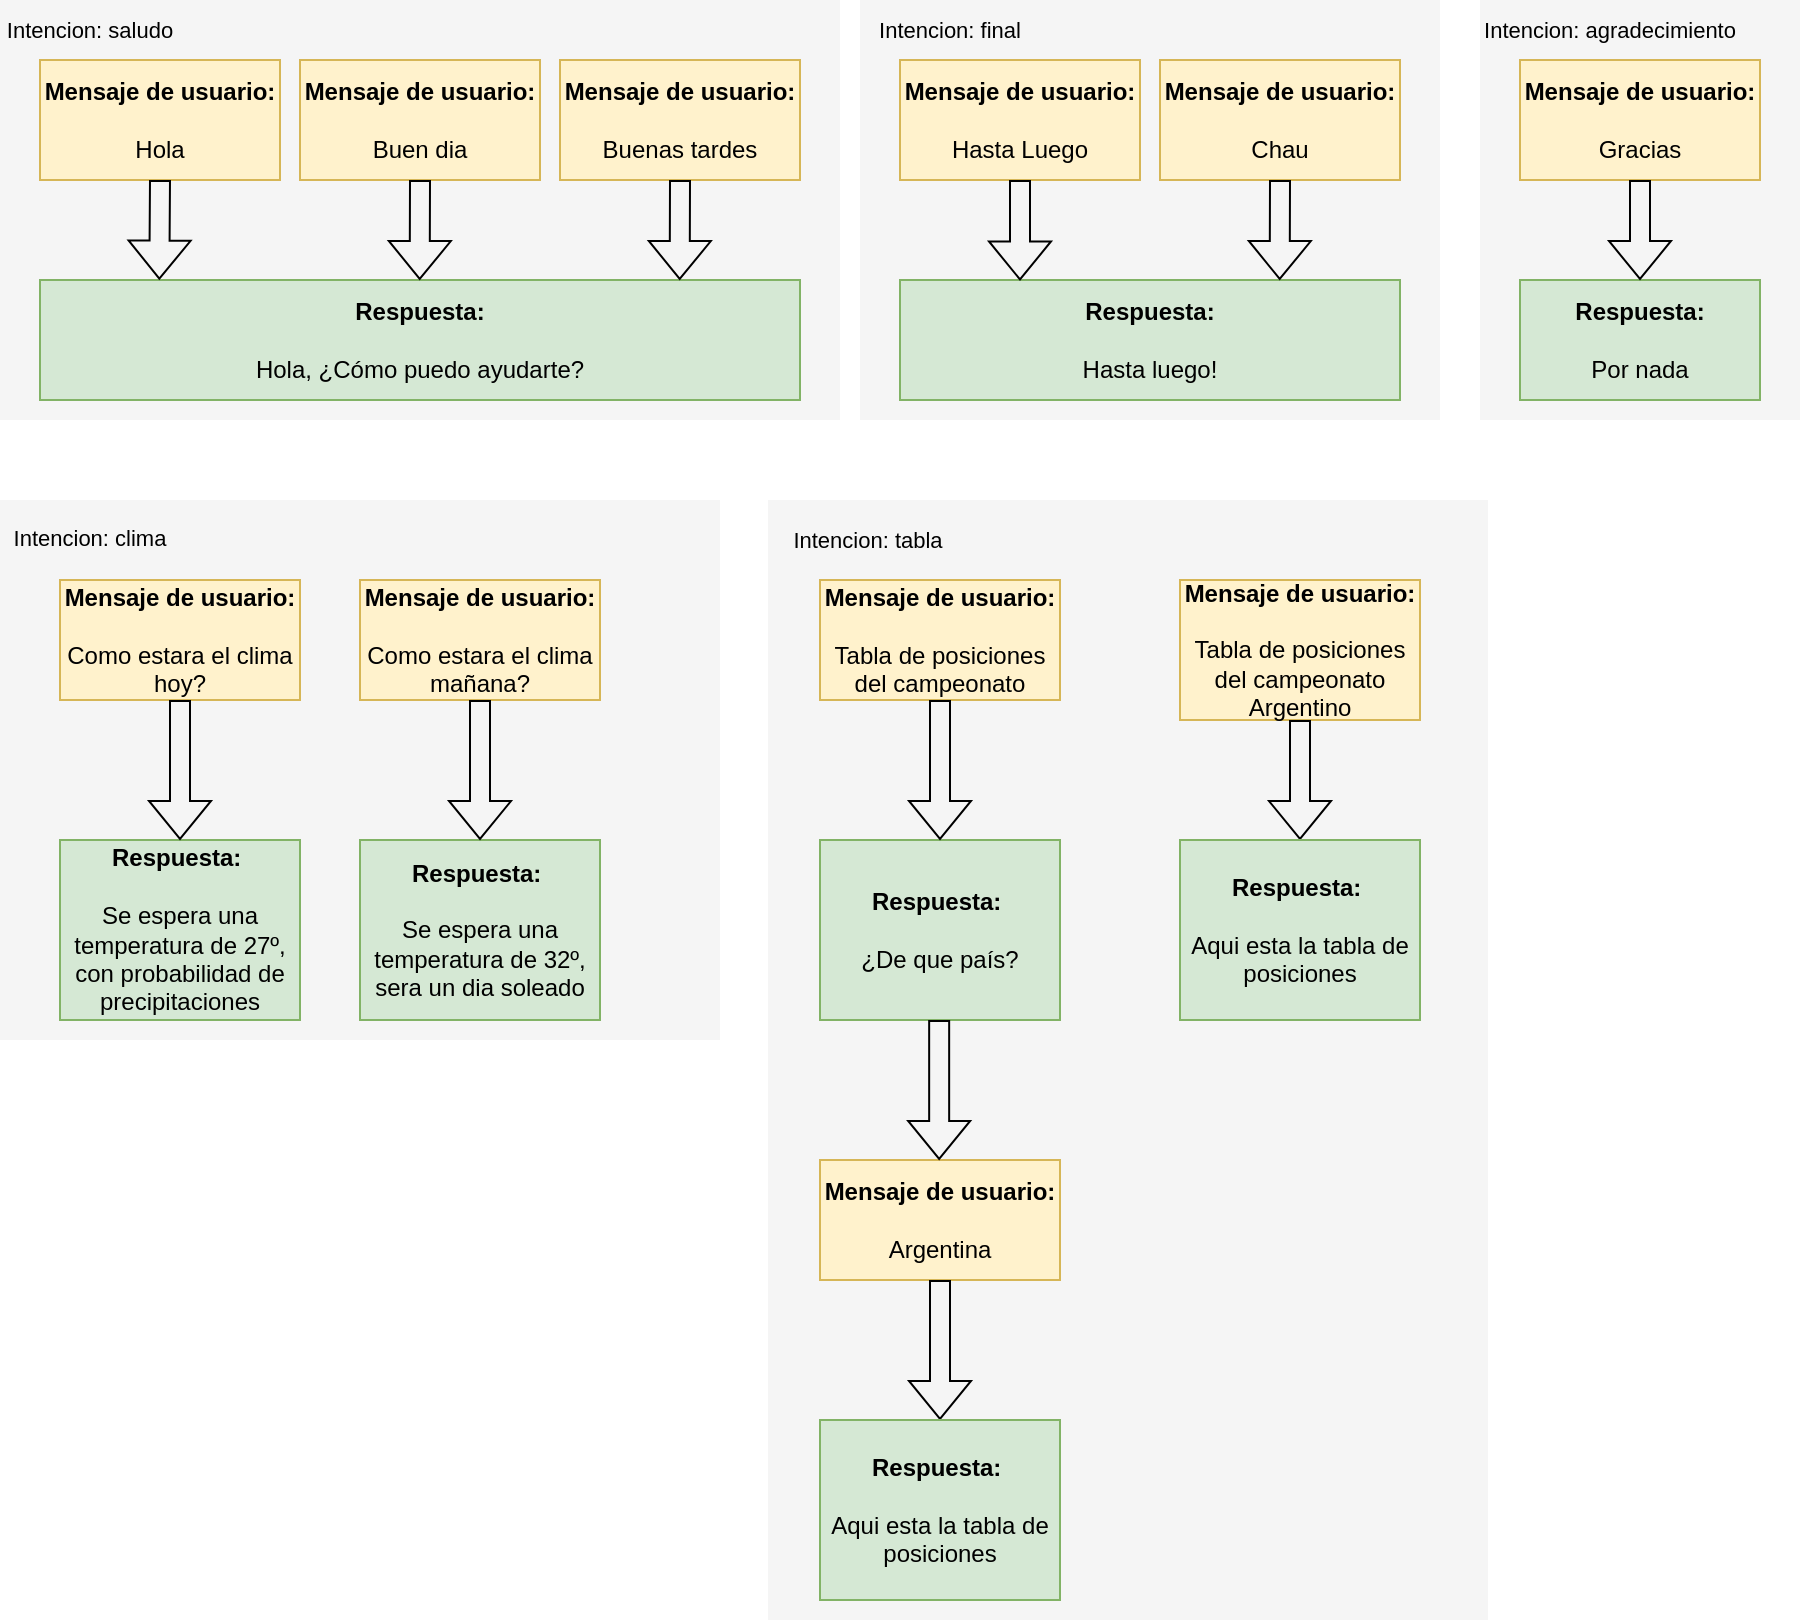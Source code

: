 <mxfile version="20.4.1" type="github"><diagram id="YCXz2Q4VncOn3qDZUm9j" name="Página-1"><mxGraphModel dx="1673" dy="920" grid="1" gridSize="10" guides="1" tooltips="1" connect="1" arrows="1" fold="1" page="1" pageScale="1" pageWidth="827" pageHeight="1169" math="0" shadow="0"><root><mxCell id="0"/><mxCell id="1" parent="0"/><mxCell id="1S6nQ7FQTKBY8EHJnfyt-32" value="" style="group" vertex="1" connectable="0" parent="1"><mxGeometry x="414" y="290" width="360" height="560" as="geometry"/></mxCell><mxCell id="1S6nQ7FQTKBY8EHJnfyt-33" value="" style="rounded=0;whiteSpace=wrap;html=1;fillColor=#f5f5f5;fontColor=#333333;strokeColor=none;align=left;" vertex="1" parent="1S6nQ7FQTKBY8EHJnfyt-32"><mxGeometry width="360" height="560" as="geometry"/></mxCell><mxCell id="1S6nQ7FQTKBY8EHJnfyt-34" value="Intencion: tabla" style="text;html=1;strokeColor=none;fillColor=none;align=center;verticalAlign=middle;whiteSpace=wrap;rounded=0;fontSize=11;" vertex="1" parent="1S6nQ7FQTKBY8EHJnfyt-32"><mxGeometry width="100" height="40" as="geometry"/></mxCell><mxCell id="1S6nQ7FQTKBY8EHJnfyt-29" value="" style="group" vertex="1" connectable="0" parent="1"><mxGeometry x="30" y="290" width="360" height="270" as="geometry"/></mxCell><mxCell id="1S6nQ7FQTKBY8EHJnfyt-30" value="" style="rounded=0;whiteSpace=wrap;html=1;fillColor=#f5f5f5;fontColor=#333333;strokeColor=none;align=left;" vertex="1" parent="1S6nQ7FQTKBY8EHJnfyt-29"><mxGeometry width="360" height="270" as="geometry"/></mxCell><mxCell id="1S6nQ7FQTKBY8EHJnfyt-31" value="Intencion: clima" style="text;html=1;strokeColor=none;fillColor=none;align=center;verticalAlign=middle;whiteSpace=wrap;rounded=0;fontSize=11;" vertex="1" parent="1S6nQ7FQTKBY8EHJnfyt-29"><mxGeometry width="90" height="38.57" as="geometry"/></mxCell><mxCell id="1S6nQ7FQTKBY8EHJnfyt-28" value="" style="group" vertex="1" connectable="0" parent="1"><mxGeometry x="30" y="40" width="420" height="210" as="geometry"/></mxCell><mxCell id="1S6nQ7FQTKBY8EHJnfyt-26" value="" style="rounded=0;whiteSpace=wrap;html=1;fillColor=#f5f5f5;fontColor=#333333;strokeColor=none;align=left;" vertex="1" parent="1S6nQ7FQTKBY8EHJnfyt-28"><mxGeometry width="420" height="210" as="geometry"/></mxCell><mxCell id="1S6nQ7FQTKBY8EHJnfyt-27" value="Intencion: saludo" style="text;html=1;strokeColor=none;fillColor=none;align=center;verticalAlign=middle;whiteSpace=wrap;rounded=0;fontSize=11;" vertex="1" parent="1S6nQ7FQTKBY8EHJnfyt-28"><mxGeometry width="90" height="30" as="geometry"/></mxCell><mxCell id="1S6nQ7FQTKBY8EHJnfyt-1" value="&lt;b&gt;Mensaje de usuario:&lt;/b&gt;&lt;br&gt;&lt;br&gt;Hola" style="rounded=0;whiteSpace=wrap;html=1;fillColor=#fff2cc;strokeColor=#d6b656;" vertex="1" parent="1"><mxGeometry x="50" y="70" width="120" height="60" as="geometry"/></mxCell><mxCell id="1S6nQ7FQTKBY8EHJnfyt-2" value="&lt;b&gt;Respuesta:&lt;/b&gt;&lt;br&gt;&lt;br&gt;Hola, ¿Cómo puedo ayudarte?" style="rounded=0;whiteSpace=wrap;html=1;fillColor=#d5e8d4;strokeColor=#82b366;" vertex="1" parent="1"><mxGeometry x="50" y="180" width="380" height="60" as="geometry"/></mxCell><mxCell id="1S6nQ7FQTKBY8EHJnfyt-3" value="" style="shape=flexArrow;endArrow=classic;html=1;rounded=0;entryX=0.157;entryY=-0.003;entryDx=0;entryDy=0;exitX=0.5;exitY=1;exitDx=0;exitDy=0;entryPerimeter=0;" edge="1" parent="1" source="1S6nQ7FQTKBY8EHJnfyt-1" target="1S6nQ7FQTKBY8EHJnfyt-2"><mxGeometry width="50" height="50" relative="1" as="geometry"><mxPoint x="130" y="160" as="sourcePoint"/><mxPoint x="180" y="110" as="targetPoint"/></mxGeometry></mxCell><mxCell id="1S6nQ7FQTKBY8EHJnfyt-4" value="&lt;b&gt;Mensaje de usuario:&lt;/b&gt;&lt;br&gt;&lt;br&gt;Buen dia" style="rounded=0;whiteSpace=wrap;html=1;fillColor=#fff2cc;strokeColor=#d6b656;" vertex="1" parent="1"><mxGeometry x="180" y="70" width="120" height="60" as="geometry"/></mxCell><mxCell id="1S6nQ7FQTKBY8EHJnfyt-5" value="" style="shape=flexArrow;endArrow=classic;html=1;rounded=0;entryX=0.171;entryY=0;entryDx=0;entryDy=0;exitX=0.5;exitY=1;exitDx=0;exitDy=0;entryPerimeter=0;" edge="1" parent="1" source="1S6nQ7FQTKBY8EHJnfyt-4"><mxGeometry width="50" height="50" relative="1" as="geometry"><mxPoint x="260" y="160" as="sourcePoint"/><mxPoint x="239.85" y="180" as="targetPoint"/></mxGeometry></mxCell><mxCell id="1S6nQ7FQTKBY8EHJnfyt-6" value="&lt;b&gt;Mensaje de usuario:&lt;/b&gt;&lt;br&gt;&lt;br&gt;Buenas tardes" style="rounded=0;whiteSpace=wrap;html=1;fillColor=#fff2cc;strokeColor=#d6b656;" vertex="1" parent="1"><mxGeometry x="310" y="70" width="120" height="60" as="geometry"/></mxCell><mxCell id="1S6nQ7FQTKBY8EHJnfyt-7" value="" style="shape=flexArrow;endArrow=classic;html=1;rounded=0;entryX=0.171;entryY=0;entryDx=0;entryDy=0;exitX=0.5;exitY=1;exitDx=0;exitDy=0;entryPerimeter=0;" edge="1" parent="1" source="1S6nQ7FQTKBY8EHJnfyt-6"><mxGeometry width="50" height="50" relative="1" as="geometry"><mxPoint x="390" y="160" as="sourcePoint"/><mxPoint x="369.85" y="180" as="targetPoint"/></mxGeometry></mxCell><mxCell id="1S6nQ7FQTKBY8EHJnfyt-8" value="&lt;b&gt;Mensaje de usuario:&lt;/b&gt;&lt;br&gt;&lt;br&gt;Como estara el clima hoy?" style="rounded=0;whiteSpace=wrap;html=1;fillColor=#fff2cc;strokeColor=#d6b656;" vertex="1" parent="1"><mxGeometry x="60" y="330" width="120" height="60" as="geometry"/></mxCell><mxCell id="1S6nQ7FQTKBY8EHJnfyt-10" value="&lt;b&gt;Respuesta:&amp;nbsp;&lt;/b&gt;&lt;br&gt;&lt;br&gt;Se espera una temperatura de 27º, con probabilidad de precipitaciones" style="rounded=0;whiteSpace=wrap;html=1;fillColor=#d5e8d4;strokeColor=#82b366;" vertex="1" parent="1"><mxGeometry x="60" y="460" width="120" height="90" as="geometry"/></mxCell><mxCell id="1S6nQ7FQTKBY8EHJnfyt-11" value="" style="shape=flexArrow;endArrow=classic;html=1;rounded=0;exitX=0.5;exitY=1;exitDx=0;exitDy=0;" edge="1" parent="1" source="1S6nQ7FQTKBY8EHJnfyt-8" target="1S6nQ7FQTKBY8EHJnfyt-10"><mxGeometry width="50" height="50" relative="1" as="geometry"><mxPoint x="420" y="380" as="sourcePoint"/><mxPoint x="470" y="330" as="targetPoint"/></mxGeometry></mxCell><mxCell id="1S6nQ7FQTKBY8EHJnfyt-12" value="&lt;b&gt;Mensaje de usuario:&lt;/b&gt;&lt;br&gt;&lt;br&gt;Tabla de posiciones del campeonato" style="rounded=0;whiteSpace=wrap;html=1;fillColor=#fff2cc;strokeColor=#d6b656;" vertex="1" parent="1"><mxGeometry x="440" y="330" width="120" height="60" as="geometry"/></mxCell><mxCell id="1S6nQ7FQTKBY8EHJnfyt-13" value="&lt;b&gt;Respuesta:&amp;nbsp;&lt;/b&gt;&lt;br&gt;&lt;br&gt;¿De que país?" style="rounded=0;whiteSpace=wrap;html=1;fillColor=#d5e8d4;strokeColor=#82b366;" vertex="1" parent="1"><mxGeometry x="440" y="460" width="120" height="90" as="geometry"/></mxCell><mxCell id="1S6nQ7FQTKBY8EHJnfyt-14" value="" style="shape=flexArrow;endArrow=classic;html=1;rounded=0;exitX=0.5;exitY=1;exitDx=0;exitDy=0;" edge="1" parent="1" source="1S6nQ7FQTKBY8EHJnfyt-12" target="1S6nQ7FQTKBY8EHJnfyt-13"><mxGeometry width="50" height="50" relative="1" as="geometry"><mxPoint x="800" y="380" as="sourcePoint"/><mxPoint x="850" y="330" as="targetPoint"/></mxGeometry></mxCell><mxCell id="1S6nQ7FQTKBY8EHJnfyt-15" value="&lt;b&gt;Mensaje de usuario:&lt;/b&gt;&lt;br&gt;&lt;br&gt;Argentina" style="rounded=0;whiteSpace=wrap;html=1;fillColor=#fff2cc;strokeColor=#d6b656;" vertex="1" parent="1"><mxGeometry x="440" y="620" width="120" height="60" as="geometry"/></mxCell><mxCell id="1S6nQ7FQTKBY8EHJnfyt-16" value="" style="shape=flexArrow;endArrow=classic;html=1;rounded=0;exitX=0.5;exitY=1;exitDx=0;exitDy=0;" edge="1" parent="1" source="1S6nQ7FQTKBY8EHJnfyt-15"><mxGeometry width="50" height="50" relative="1" as="geometry"><mxPoint x="800" y="670" as="sourcePoint"/><mxPoint x="500" y="750" as="targetPoint"/></mxGeometry></mxCell><mxCell id="1S6nQ7FQTKBY8EHJnfyt-17" value="" style="shape=flexArrow;endArrow=classic;html=1;rounded=0;exitX=0.5;exitY=1;exitDx=0;exitDy=0;" edge="1" parent="1"><mxGeometry width="50" height="50" relative="1" as="geometry"><mxPoint x="499.58" y="550" as="sourcePoint"/><mxPoint x="499.58" y="620" as="targetPoint"/></mxGeometry></mxCell><mxCell id="1S6nQ7FQTKBY8EHJnfyt-18" value="&lt;b&gt;Respuesta:&amp;nbsp;&lt;/b&gt;&lt;br&gt;&lt;br&gt;Aqui esta la tabla de posiciones" style="rounded=0;whiteSpace=wrap;html=1;fillColor=#d5e8d4;strokeColor=#82b366;" vertex="1" parent="1"><mxGeometry x="440" y="750" width="120" height="90" as="geometry"/></mxCell><mxCell id="1S6nQ7FQTKBY8EHJnfyt-20" value="&lt;b&gt;Mensaje de usuario:&lt;/b&gt;&lt;br&gt;&lt;br&gt;Tabla de posiciones del campeonato Argentino" style="rounded=0;whiteSpace=wrap;html=1;fillColor=#fff2cc;strokeColor=#d6b656;" vertex="1" parent="1"><mxGeometry x="620" y="330" width="120" height="70" as="geometry"/></mxCell><mxCell id="1S6nQ7FQTKBY8EHJnfyt-21" value="" style="shape=flexArrow;endArrow=classic;html=1;rounded=0;exitX=0.5;exitY=1;exitDx=0;exitDy=0;" edge="1" parent="1" source="1S6nQ7FQTKBY8EHJnfyt-20"><mxGeometry width="50" height="50" relative="1" as="geometry"><mxPoint x="980" y="380" as="sourcePoint"/><mxPoint x="680" y="460" as="targetPoint"/></mxGeometry></mxCell><mxCell id="1S6nQ7FQTKBY8EHJnfyt-22" value="&lt;b&gt;Respuesta:&amp;nbsp;&lt;/b&gt;&lt;br&gt;&lt;br&gt;Aqui esta la tabla de posiciones" style="rounded=0;whiteSpace=wrap;html=1;fillColor=#d5e8d4;strokeColor=#82b366;" vertex="1" parent="1"><mxGeometry x="620" y="460" width="120" height="90" as="geometry"/></mxCell><mxCell id="1S6nQ7FQTKBY8EHJnfyt-23" value="&lt;b&gt;Mensaje de usuario:&lt;/b&gt;&lt;br&gt;&lt;br&gt;Como estara el clima mañana?" style="rounded=0;whiteSpace=wrap;html=1;fillColor=#fff2cc;strokeColor=#d6b656;" vertex="1" parent="1"><mxGeometry x="210" y="330" width="120" height="60" as="geometry"/></mxCell><mxCell id="1S6nQ7FQTKBY8EHJnfyt-24" value="&lt;b&gt;Respuesta:&amp;nbsp;&lt;/b&gt;&lt;br&gt;&lt;br&gt;Se espera una temperatura de 32º, sera un dia soleado" style="rounded=0;whiteSpace=wrap;html=1;fillColor=#d5e8d4;strokeColor=#82b366;" vertex="1" parent="1"><mxGeometry x="210" y="460" width="120" height="90" as="geometry"/></mxCell><mxCell id="1S6nQ7FQTKBY8EHJnfyt-25" value="" style="shape=flexArrow;endArrow=classic;html=1;rounded=0;exitX=0.5;exitY=1;exitDx=0;exitDy=0;" edge="1" parent="1" source="1S6nQ7FQTKBY8EHJnfyt-23" target="1S6nQ7FQTKBY8EHJnfyt-24"><mxGeometry width="50" height="50" relative="1" as="geometry"><mxPoint x="570" y="380" as="sourcePoint"/><mxPoint x="620" y="330" as="targetPoint"/></mxGeometry></mxCell><mxCell id="1S6nQ7FQTKBY8EHJnfyt-35" value="" style="group" vertex="1" connectable="0" parent="1"><mxGeometry x="460" y="40" width="290" height="210" as="geometry"/></mxCell><mxCell id="1S6nQ7FQTKBY8EHJnfyt-36" value="" style="rounded=0;whiteSpace=wrap;html=1;fillColor=#f5f5f5;fontColor=#333333;strokeColor=none;align=left;" vertex="1" parent="1S6nQ7FQTKBY8EHJnfyt-35"><mxGeometry width="290" height="210" as="geometry"/></mxCell><mxCell id="1S6nQ7FQTKBY8EHJnfyt-37" value="Intencion: final" style="text;html=1;strokeColor=none;fillColor=none;align=center;verticalAlign=middle;whiteSpace=wrap;rounded=0;fontSize=11;" vertex="1" parent="1S6nQ7FQTKBY8EHJnfyt-35"><mxGeometry width="90" height="30" as="geometry"/></mxCell><mxCell id="1S6nQ7FQTKBY8EHJnfyt-38" value="&lt;b&gt;Mensaje de usuario:&lt;/b&gt;&lt;br&gt;&lt;br&gt;Hasta Luego" style="rounded=0;whiteSpace=wrap;html=1;fillColor=#fff2cc;strokeColor=#d6b656;" vertex="1" parent="1"><mxGeometry x="480" y="70" width="120" height="60" as="geometry"/></mxCell><mxCell id="1S6nQ7FQTKBY8EHJnfyt-39" value="&lt;b&gt;Respuesta:&lt;/b&gt;&lt;br&gt;&lt;br&gt;Hasta luego!" style="rounded=0;whiteSpace=wrap;html=1;fillColor=#d5e8d4;strokeColor=#82b366;" vertex="1" parent="1"><mxGeometry x="480" y="180" width="250" height="60" as="geometry"/></mxCell><mxCell id="1S6nQ7FQTKBY8EHJnfyt-40" value="" style="shape=flexArrow;endArrow=classic;html=1;rounded=0;entryX=0.24;entryY=0.004;entryDx=0;entryDy=0;exitX=0.5;exitY=1;exitDx=0;exitDy=0;entryPerimeter=0;" edge="1" parent="1" source="1S6nQ7FQTKBY8EHJnfyt-38" target="1S6nQ7FQTKBY8EHJnfyt-39"><mxGeometry width="50" height="50" relative="1" as="geometry"><mxPoint x="560" y="160" as="sourcePoint"/><mxPoint x="610" y="110" as="targetPoint"/></mxGeometry></mxCell><mxCell id="1S6nQ7FQTKBY8EHJnfyt-41" value="&lt;b&gt;Mensaje de usuario:&lt;/b&gt;&lt;br&gt;&lt;br&gt;Chau" style="rounded=0;whiteSpace=wrap;html=1;fillColor=#fff2cc;strokeColor=#d6b656;" vertex="1" parent="1"><mxGeometry x="610" y="70" width="120" height="60" as="geometry"/></mxCell><mxCell id="1S6nQ7FQTKBY8EHJnfyt-42" value="" style="shape=flexArrow;endArrow=classic;html=1;rounded=0;entryX=0.171;entryY=0;entryDx=0;entryDy=0;exitX=0.5;exitY=1;exitDx=0;exitDy=0;entryPerimeter=0;" edge="1" parent="1" source="1S6nQ7FQTKBY8EHJnfyt-41"><mxGeometry width="50" height="50" relative="1" as="geometry"><mxPoint x="690" y="160" as="sourcePoint"/><mxPoint x="669.85" y="180" as="targetPoint"/></mxGeometry></mxCell><mxCell id="1S6nQ7FQTKBY8EHJnfyt-45" value="" style="group" vertex="1" connectable="0" parent="1"><mxGeometry x="770" y="40" width="160" height="210" as="geometry"/></mxCell><mxCell id="1S6nQ7FQTKBY8EHJnfyt-46" value="" style="rounded=0;whiteSpace=wrap;html=1;fillColor=#f5f5f5;fontColor=#333333;strokeColor=none;align=left;" vertex="1" parent="1S6nQ7FQTKBY8EHJnfyt-45"><mxGeometry width="160" height="210" as="geometry"/></mxCell><mxCell id="1S6nQ7FQTKBY8EHJnfyt-47" value="Intencion: agradecimiento" style="text;html=1;strokeColor=none;fillColor=none;align=center;verticalAlign=middle;whiteSpace=wrap;rounded=0;fontSize=11;" vertex="1" parent="1S6nQ7FQTKBY8EHJnfyt-45"><mxGeometry width="130" height="30" as="geometry"/></mxCell><mxCell id="1S6nQ7FQTKBY8EHJnfyt-48" value="&lt;b&gt;Mensaje de usuario:&lt;/b&gt;&lt;br&gt;&lt;br&gt;Gracias" style="rounded=0;whiteSpace=wrap;html=1;fillColor=#fff2cc;strokeColor=#d6b656;" vertex="1" parent="1"><mxGeometry x="790" y="70" width="120" height="60" as="geometry"/></mxCell><mxCell id="1S6nQ7FQTKBY8EHJnfyt-49" value="&lt;b&gt;Respuesta:&lt;/b&gt;&lt;br&gt;&lt;br&gt;Por nada" style="rounded=0;whiteSpace=wrap;html=1;fillColor=#d5e8d4;strokeColor=#82b366;" vertex="1" parent="1"><mxGeometry x="790" y="180" width="120" height="60" as="geometry"/></mxCell><mxCell id="1S6nQ7FQTKBY8EHJnfyt-50" value="" style="shape=flexArrow;endArrow=classic;html=1;rounded=0;entryX=0.5;entryY=0;entryDx=0;entryDy=0;exitX=0.5;exitY=1;exitDx=0;exitDy=0;" edge="1" parent="1" source="1S6nQ7FQTKBY8EHJnfyt-48" target="1S6nQ7FQTKBY8EHJnfyt-49"><mxGeometry width="50" height="50" relative="1" as="geometry"><mxPoint x="870" y="160" as="sourcePoint"/><mxPoint x="920" y="110" as="targetPoint"/></mxGeometry></mxCell></root></mxGraphModel></diagram></mxfile>